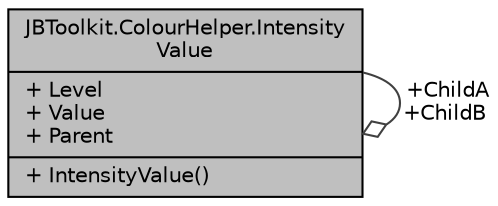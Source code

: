 digraph "JBToolkit.ColourHelper.IntensityValue"
{
 // LATEX_PDF_SIZE
  edge [fontname="Helvetica",fontsize="10",labelfontname="Helvetica",labelfontsize="10"];
  node [fontname="Helvetica",fontsize="10",shape=record];
  Node1 [label="{JBToolkit.ColourHelper.Intensity\lValue\n|+ Level\l+ Value\l+ Parent\l|+ IntensityValue()\l}",height=0.2,width=0.4,color="black", fillcolor="grey75", style="filled", fontcolor="black",tooltip=" "];
  Node1 -> Node1 [color="grey25",fontsize="10",style="solid",label=" +ChildA\n+ChildB" ,arrowhead="odiamond",fontname="Helvetica"];
}
